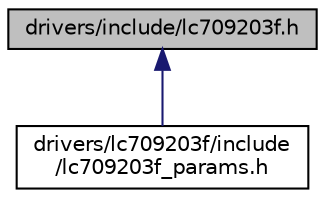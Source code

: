 digraph "drivers/include/lc709203f.h"
{
 // LATEX_PDF_SIZE
  edge [fontname="Helvetica",fontsize="10",labelfontname="Helvetica",labelfontsize="10"];
  node [fontname="Helvetica",fontsize="10",shape=record];
  Node1 [label="drivers/include/lc709203f.h",height=0.2,width=0.4,color="black", fillcolor="grey75", style="filled", fontcolor="black",tooltip="Device driver interface for the LC709203F Battery Fuel Gauge."];
  Node1 -> Node2 [dir="back",color="midnightblue",fontsize="10",style="solid",fontname="Helvetica"];
  Node2 [label="drivers/lc709203f/include\l/lc709203f_params.h",height=0.2,width=0.4,color="black", fillcolor="white", style="filled",URL="$lc709203f__params_8h.html",tooltip="Default parameters for the SHTC1 Temperature and humidity sensor."];
}
